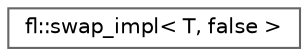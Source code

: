 digraph "Graphical Class Hierarchy"
{
 // INTERACTIVE_SVG=YES
 // LATEX_PDF_SIZE
  bgcolor="transparent";
  edge [fontname=Helvetica,fontsize=10,labelfontname=Helvetica,labelfontsize=10];
  node [fontname=Helvetica,fontsize=10,shape=box,height=0.2,width=0.4];
  rankdir="LR";
  Node0 [id="Node000000",label="fl::swap_impl\< T, false \>",height=0.2,width=0.4,color="grey40", fillcolor="white", style="filled",URL="$db/d67/structfl_1_1swap__impl_3_01_t_00_01false_01_4.html",tooltip=" "];
}
